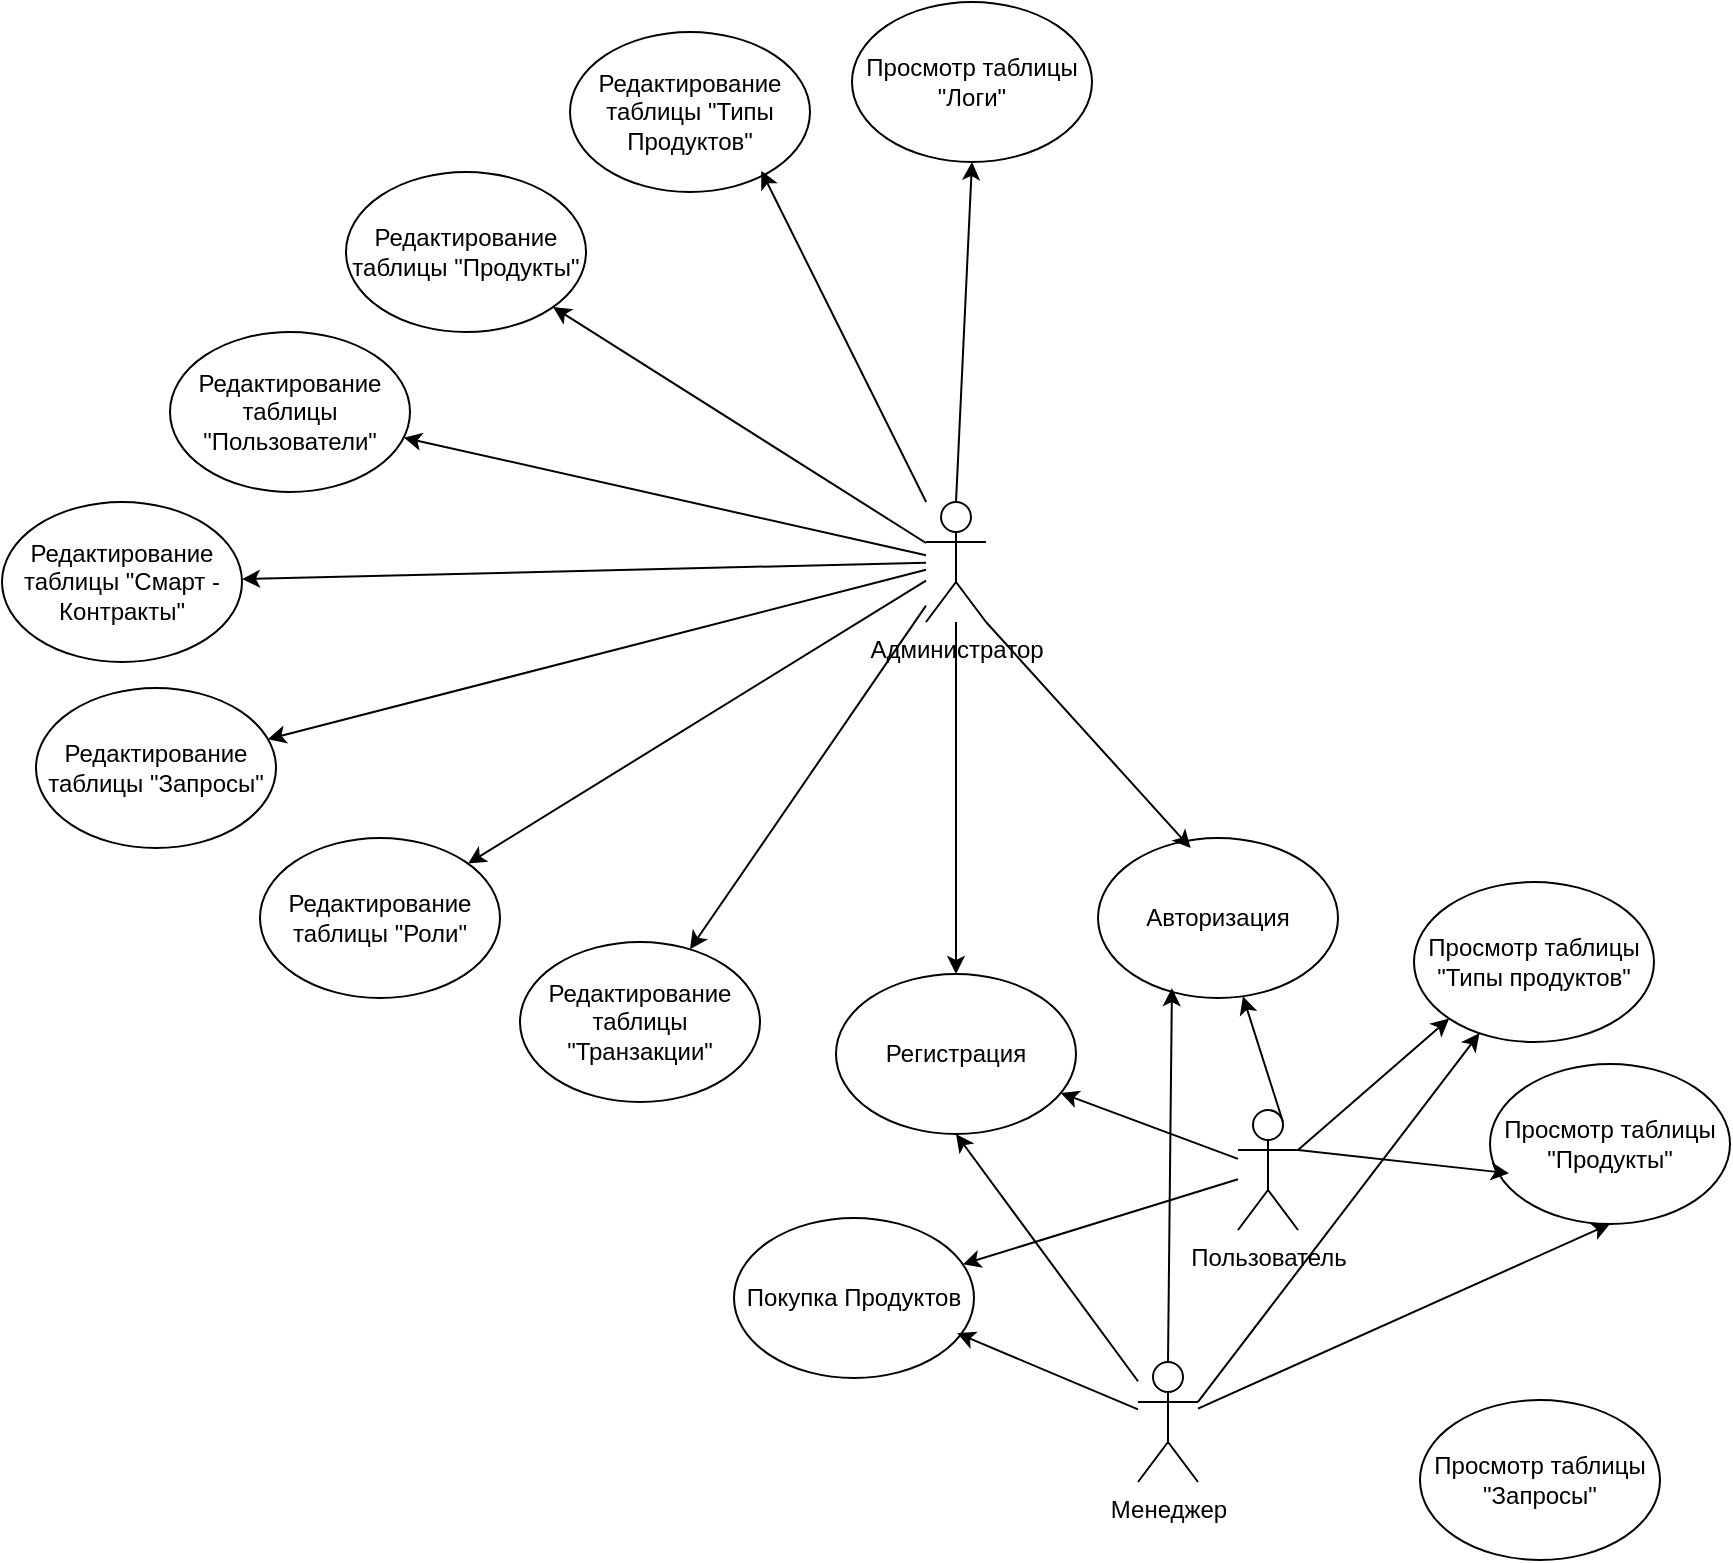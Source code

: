 <mxfile version="24.7.16">
  <diagram name="Page-1" id="tMKwrCwcSogvI-PuknFF">
    <mxGraphModel dx="2188" dy="774" grid="0" gridSize="10" guides="1" tooltips="1" connect="1" arrows="1" fold="1" page="1" pageScale="1" pageWidth="850" pageHeight="1100" math="0" shadow="0">
      <root>
        <mxCell id="0" />
        <mxCell id="1" parent="0" />
        <mxCell id="79ZGslJwYbv9jUB8XzzD-27" value="Редактирование таблицы &quot;Продукты&quot;" style="ellipse;whiteSpace=wrap;html=1;" vertex="1" parent="1">
          <mxGeometry x="-237" y="298" width="120" height="80" as="geometry" />
        </mxCell>
        <mxCell id="79ZGslJwYbv9jUB8XzzD-29" value="Редактирование таблицы &quot;Типы Продуктов&quot;" style="ellipse;whiteSpace=wrap;html=1;" vertex="1" parent="1">
          <mxGeometry x="-125" y="228" width="120" height="80" as="geometry" />
        </mxCell>
        <mxCell id="79ZGslJwYbv9jUB8XzzD-30" value="Редактирование таблицы &quot;Транзакции&quot;" style="ellipse;whiteSpace=wrap;html=1;" vertex="1" parent="1">
          <mxGeometry x="-150" y="683" width="120" height="80" as="geometry" />
        </mxCell>
        <mxCell id="79ZGslJwYbv9jUB8XzzD-31" value="Редактирование таблицы &quot;Запросы&quot;" style="ellipse;whiteSpace=wrap;html=1;" vertex="1" parent="1">
          <mxGeometry x="-392" y="556" width="120" height="80" as="geometry" />
        </mxCell>
        <mxCell id="79ZGslJwYbv9jUB8XzzD-32" value="Редактирование таблицы &quot;Смарт - Контракты&quot;" style="ellipse;whiteSpace=wrap;html=1;" vertex="1" parent="1">
          <mxGeometry x="-409" y="463" width="120" height="80" as="geometry" />
        </mxCell>
        <mxCell id="79ZGslJwYbv9jUB8XzzD-33" value="Редактирование таблицы &quot;Роли&quot;" style="ellipse;whiteSpace=wrap;html=1;" vertex="1" parent="1">
          <mxGeometry x="-280" y="631" width="120" height="80" as="geometry" />
        </mxCell>
        <mxCell id="79ZGslJwYbv9jUB8XzzD-34" value="Редактирование таблицы &quot;Пользователи&quot;" style="ellipse;whiteSpace=wrap;html=1;" vertex="1" parent="1">
          <mxGeometry x="-325" y="378" width="120" height="80" as="geometry" />
        </mxCell>
        <mxCell id="79ZGslJwYbv9jUB8XzzD-35" value="Администратор" style="shape=umlActor;verticalLabelPosition=bottom;verticalAlign=top;html=1;outlineConnect=0;" vertex="1" parent="1">
          <mxGeometry x="53" y="463" width="30" height="60" as="geometry" />
        </mxCell>
        <mxCell id="79ZGslJwYbv9jUB8XzzD-37" value="" style="endArrow=classic;html=1;rounded=0;entryX=0.797;entryY=0.868;entryDx=0;entryDy=0;entryPerimeter=0;" edge="1" parent="1" source="79ZGslJwYbv9jUB8XzzD-35" target="79ZGslJwYbv9jUB8XzzD-29">
          <mxGeometry width="50" height="50" relative="1" as="geometry">
            <mxPoint x="-27" y="499" as="sourcePoint" />
            <mxPoint x="23" y="449" as="targetPoint" />
          </mxGeometry>
        </mxCell>
        <mxCell id="79ZGslJwYbv9jUB8XzzD-38" value="" style="endArrow=classic;html=1;rounded=0;" edge="1" parent="1" source="79ZGslJwYbv9jUB8XzzD-35" target="79ZGslJwYbv9jUB8XzzD-27">
          <mxGeometry width="50" height="50" relative="1" as="geometry">
            <mxPoint x="-18" y="532" as="sourcePoint" />
            <mxPoint x="32" y="482" as="targetPoint" />
          </mxGeometry>
        </mxCell>
        <mxCell id="79ZGslJwYbv9jUB8XzzD-39" value="" style="endArrow=classic;html=1;rounded=0;" edge="1" parent="1" source="79ZGslJwYbv9jUB8XzzD-35" target="79ZGslJwYbv9jUB8XzzD-34">
          <mxGeometry width="50" height="50" relative="1" as="geometry">
            <mxPoint x="-65" y="526" as="sourcePoint" />
            <mxPoint x="-15" y="476" as="targetPoint" />
          </mxGeometry>
        </mxCell>
        <mxCell id="79ZGslJwYbv9jUB8XzzD-40" value="" style="endArrow=classic;html=1;rounded=0;" edge="1" parent="1" source="79ZGslJwYbv9jUB8XzzD-35" target="79ZGslJwYbv9jUB8XzzD-32">
          <mxGeometry width="50" height="50" relative="1" as="geometry">
            <mxPoint x="-139" y="586" as="sourcePoint" />
            <mxPoint x="-89" y="536" as="targetPoint" />
          </mxGeometry>
        </mxCell>
        <mxCell id="79ZGslJwYbv9jUB8XzzD-41" value="" style="endArrow=classic;html=1;rounded=0;" edge="1" parent="1" source="79ZGslJwYbv9jUB8XzzD-35" target="79ZGslJwYbv9jUB8XzzD-31">
          <mxGeometry width="50" height="50" relative="1" as="geometry">
            <mxPoint x="-166" y="583" as="sourcePoint" />
            <mxPoint x="-116" y="533" as="targetPoint" />
          </mxGeometry>
        </mxCell>
        <mxCell id="79ZGslJwYbv9jUB8XzzD-42" value="" style="endArrow=classic;html=1;rounded=0;" edge="1" parent="1" source="79ZGslJwYbv9jUB8XzzD-35" target="79ZGslJwYbv9jUB8XzzD-33">
          <mxGeometry width="50" height="50" relative="1" as="geometry">
            <mxPoint x="-73" y="622" as="sourcePoint" />
            <mxPoint x="-23" y="572" as="targetPoint" />
          </mxGeometry>
        </mxCell>
        <mxCell id="79ZGslJwYbv9jUB8XzzD-43" value="" style="endArrow=classic;html=1;rounded=0;" edge="1" parent="1" source="79ZGslJwYbv9jUB8XzzD-35" target="79ZGslJwYbv9jUB8XzzD-30">
          <mxGeometry width="50" height="50" relative="1" as="geometry">
            <mxPoint x="65" y="657" as="sourcePoint" />
            <mxPoint x="115" y="607" as="targetPoint" />
          </mxGeometry>
        </mxCell>
        <mxCell id="79ZGslJwYbv9jUB8XzzD-44" value="Регистрация" style="ellipse;whiteSpace=wrap;html=1;" vertex="1" parent="1">
          <mxGeometry x="8" y="699" width="120" height="80" as="geometry" />
        </mxCell>
        <mxCell id="79ZGslJwYbv9jUB8XzzD-45" value="Авторизация" style="ellipse;whiteSpace=wrap;html=1;" vertex="1" parent="1">
          <mxGeometry x="139" y="631" width="120" height="80" as="geometry" />
        </mxCell>
        <mxCell id="79ZGslJwYbv9jUB8XzzD-46" value="" style="endArrow=classic;html=1;rounded=0;" edge="1" parent="1" source="79ZGslJwYbv9jUB8XzzD-35" target="79ZGslJwYbv9jUB8XzzD-44">
          <mxGeometry width="50" height="50" relative="1" as="geometry">
            <mxPoint x="106" y="673" as="sourcePoint" />
            <mxPoint x="156" y="623" as="targetPoint" />
          </mxGeometry>
        </mxCell>
        <mxCell id="79ZGslJwYbv9jUB8XzzD-47" value="" style="endArrow=classic;html=1;rounded=0;exitX=1;exitY=1;exitDx=0;exitDy=0;exitPerimeter=0;entryX=0.386;entryY=0.063;entryDx=0;entryDy=0;entryPerimeter=0;" edge="1" parent="1" source="79ZGslJwYbv9jUB8XzzD-35" target="79ZGslJwYbv9jUB8XzzD-45">
          <mxGeometry width="50" height="50" relative="1" as="geometry">
            <mxPoint x="371" y="609" as="sourcePoint" />
            <mxPoint x="421" y="559" as="targetPoint" />
          </mxGeometry>
        </mxCell>
        <mxCell id="79ZGslJwYbv9jUB8XzzD-48" value="Пользователь" style="shape=umlActor;verticalLabelPosition=bottom;verticalAlign=top;html=1;outlineConnect=0;" vertex="1" parent="1">
          <mxGeometry x="209" y="767" width="30" height="60" as="geometry" />
        </mxCell>
        <mxCell id="79ZGslJwYbv9jUB8XzzD-49" value="" style="endArrow=classic;html=1;rounded=0;" edge="1" parent="1" source="79ZGslJwYbv9jUB8XzzD-48" target="79ZGslJwYbv9jUB8XzzD-44">
          <mxGeometry width="50" height="50" relative="1" as="geometry">
            <mxPoint x="115" y="791" as="sourcePoint" />
            <mxPoint x="165" y="741" as="targetPoint" />
          </mxGeometry>
        </mxCell>
        <mxCell id="79ZGslJwYbv9jUB8XzzD-50" value="" style="endArrow=classic;html=1;rounded=0;exitX=0.75;exitY=0.1;exitDx=0;exitDy=0;exitPerimeter=0;" edge="1" parent="1" source="79ZGslJwYbv9jUB8XzzD-48" target="79ZGslJwYbv9jUB8XzzD-45">
          <mxGeometry width="50" height="50" relative="1" as="geometry">
            <mxPoint x="287" y="762" as="sourcePoint" />
            <mxPoint x="337" y="712" as="targetPoint" />
          </mxGeometry>
        </mxCell>
        <mxCell id="79ZGslJwYbv9jUB8XzzD-55" value="Просмотр таблицы &quot;Продукты&quot;" style="ellipse;whiteSpace=wrap;html=1;" vertex="1" parent="1">
          <mxGeometry x="335" y="744" width="120" height="80" as="geometry" />
        </mxCell>
        <mxCell id="79ZGslJwYbv9jUB8XzzD-56" value="Просмотр таблицы &quot;Типы продуктов&quot;" style="ellipse;whiteSpace=wrap;html=1;" vertex="1" parent="1">
          <mxGeometry x="297" y="653" width="120" height="80" as="geometry" />
        </mxCell>
        <mxCell id="79ZGslJwYbv9jUB8XzzD-57" value="" style="endArrow=classic;html=1;rounded=0;exitX=1;exitY=0.333;exitDx=0;exitDy=0;exitPerimeter=0;entryX=0.079;entryY=0.683;entryDx=0;entryDy=0;entryPerimeter=0;" edge="1" parent="1" source="79ZGslJwYbv9jUB8XzzD-48" target="79ZGslJwYbv9jUB8XzzD-55">
          <mxGeometry width="50" height="50" relative="1" as="geometry">
            <mxPoint x="13" y="867" as="sourcePoint" />
            <mxPoint x="63" y="817" as="targetPoint" />
          </mxGeometry>
        </mxCell>
        <mxCell id="79ZGslJwYbv9jUB8XzzD-58" value="" style="endArrow=classic;html=1;rounded=0;exitX=1;exitY=0.333;exitDx=0;exitDy=0;exitPerimeter=0;entryX=0;entryY=1;entryDx=0;entryDy=0;" edge="1" parent="1" source="79ZGslJwYbv9jUB8XzzD-48" target="79ZGslJwYbv9jUB8XzzD-56">
          <mxGeometry width="50" height="50" relative="1" as="geometry">
            <mxPoint x="243" y="921" as="sourcePoint" />
            <mxPoint x="293" y="871" as="targetPoint" />
          </mxGeometry>
        </mxCell>
        <mxCell id="79ZGslJwYbv9jUB8XzzD-60" value="Менеджер" style="shape=umlActor;verticalLabelPosition=bottom;verticalAlign=top;html=1;outlineConnect=0;" vertex="1" parent="1">
          <mxGeometry x="159" y="893" width="30" height="60" as="geometry" />
        </mxCell>
        <mxCell id="79ZGslJwYbv9jUB8XzzD-61" value="" style="endArrow=classic;html=1;rounded=0;entryX=0.5;entryY=1;entryDx=0;entryDy=0;" edge="1" parent="1" source="79ZGslJwYbv9jUB8XzzD-60" target="79ZGslJwYbv9jUB8XzzD-44">
          <mxGeometry width="50" height="50" relative="1" as="geometry">
            <mxPoint x="-51" y="915" as="sourcePoint" />
            <mxPoint x="-1" y="865" as="targetPoint" />
          </mxGeometry>
        </mxCell>
        <mxCell id="79ZGslJwYbv9jUB8XzzD-62" value="" style="endArrow=classic;html=1;rounded=0;entryX=0.5;entryY=1;entryDx=0;entryDy=0;" edge="1" parent="1" source="79ZGslJwYbv9jUB8XzzD-60" target="79ZGslJwYbv9jUB8XzzD-55">
          <mxGeometry width="50" height="50" relative="1" as="geometry">
            <mxPoint x="368" y="930" as="sourcePoint" />
            <mxPoint x="418" y="880" as="targetPoint" />
          </mxGeometry>
        </mxCell>
        <mxCell id="79ZGslJwYbv9jUB8XzzD-63" value="" style="endArrow=classic;html=1;rounded=0;exitX=1;exitY=0.333;exitDx=0;exitDy=0;exitPerimeter=0;" edge="1" parent="1" source="79ZGslJwYbv9jUB8XzzD-60" target="79ZGslJwYbv9jUB8XzzD-56">
          <mxGeometry width="50" height="50" relative="1" as="geometry">
            <mxPoint x="276" y="960" as="sourcePoint" />
            <mxPoint x="326" y="910" as="targetPoint" />
          </mxGeometry>
        </mxCell>
        <mxCell id="79ZGslJwYbv9jUB8XzzD-64" value="" style="endArrow=classic;html=1;rounded=0;exitX=0.5;exitY=0;exitDx=0;exitDy=0;exitPerimeter=0;entryX=0.308;entryY=0.938;entryDx=0;entryDy=0;entryPerimeter=0;" edge="1" parent="1" source="79ZGslJwYbv9jUB8XzzD-60" target="79ZGslJwYbv9jUB8XzzD-45">
          <mxGeometry width="50" height="50" relative="1" as="geometry">
            <mxPoint x="-36" y="895" as="sourcePoint" />
            <mxPoint x="14" y="845" as="targetPoint" />
          </mxGeometry>
        </mxCell>
        <mxCell id="79ZGslJwYbv9jUB8XzzD-66" value="Покупка Продуктов" style="ellipse;whiteSpace=wrap;html=1;" vertex="1" parent="1">
          <mxGeometry x="-43" y="821" width="120" height="80" as="geometry" />
        </mxCell>
        <mxCell id="79ZGslJwYbv9jUB8XzzD-67" value="" style="endArrow=classic;html=1;rounded=0;entryX=0.93;entryY=0.72;entryDx=0;entryDy=0;entryPerimeter=0;" edge="1" parent="1" source="79ZGslJwYbv9jUB8XzzD-60" target="79ZGslJwYbv9jUB8XzzD-66">
          <mxGeometry width="50" height="50" relative="1" as="geometry">
            <mxPoint x="-220" y="823" as="sourcePoint" />
            <mxPoint x="-170" y="773" as="targetPoint" />
          </mxGeometry>
        </mxCell>
        <mxCell id="79ZGslJwYbv9jUB8XzzD-68" value="" style="endArrow=classic;html=1;rounded=0;" edge="1" parent="1" source="79ZGslJwYbv9jUB8XzzD-48" target="79ZGslJwYbv9jUB8XzzD-66">
          <mxGeometry width="50" height="50" relative="1" as="geometry">
            <mxPoint x="-162" y="844" as="sourcePoint" />
            <mxPoint x="-112" y="794" as="targetPoint" />
          </mxGeometry>
        </mxCell>
        <mxCell id="79ZGslJwYbv9jUB8XzzD-69" value="Просмотр таблицы &quot;Логи&quot;" style="ellipse;whiteSpace=wrap;html=1;" vertex="1" parent="1">
          <mxGeometry x="16" y="213" width="120" height="80" as="geometry" />
        </mxCell>
        <mxCell id="79ZGslJwYbv9jUB8XzzD-70" value="" style="endArrow=classic;html=1;rounded=0;exitX=0.5;exitY=0;exitDx=0;exitDy=0;exitPerimeter=0;entryX=0.5;entryY=1;entryDx=0;entryDy=0;" edge="1" parent="1" source="79ZGslJwYbv9jUB8XzzD-35" target="79ZGslJwYbv9jUB8XzzD-69">
          <mxGeometry width="50" height="50" relative="1" as="geometry">
            <mxPoint x="177" y="436" as="sourcePoint" />
            <mxPoint x="227" y="386" as="targetPoint" />
          </mxGeometry>
        </mxCell>
        <mxCell id="79ZGslJwYbv9jUB8XzzD-71" value="Просмотр таблицы &quot;Запросы&quot;" style="ellipse;whiteSpace=wrap;html=1;" vertex="1" parent="1">
          <mxGeometry x="300" y="912" width="120" height="80" as="geometry" />
        </mxCell>
      </root>
    </mxGraphModel>
  </diagram>
</mxfile>
